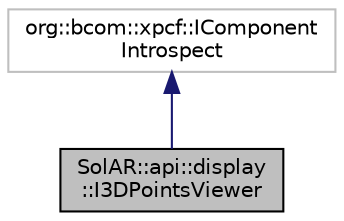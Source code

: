 digraph "SolAR::api::display::I3DPointsViewer"
{
 // LATEX_PDF_SIZE
  edge [fontname="Helvetica",fontsize="10",labelfontname="Helvetica",labelfontsize="10"];
  node [fontname="Helvetica",fontsize="10",shape=record];
  Node1 [label="SolAR::api::display\l::I3DPointsViewer",height=0.2,width=0.4,color="black", fillcolor="grey75", style="filled", fontcolor="black",tooltip="Displays point clouds in a window. UUID: 575d365a-9a27-11e8-9eb6-529269fb1459"];
  Node2 -> Node1 [dir="back",color="midnightblue",fontsize="10",style="solid",fontname="Helvetica"];
  Node2 [label="org::bcom::xpcf::IComponent\lIntrospect",height=0.2,width=0.4,color="grey75", fillcolor="white", style="filled",tooltip=" "];
}
